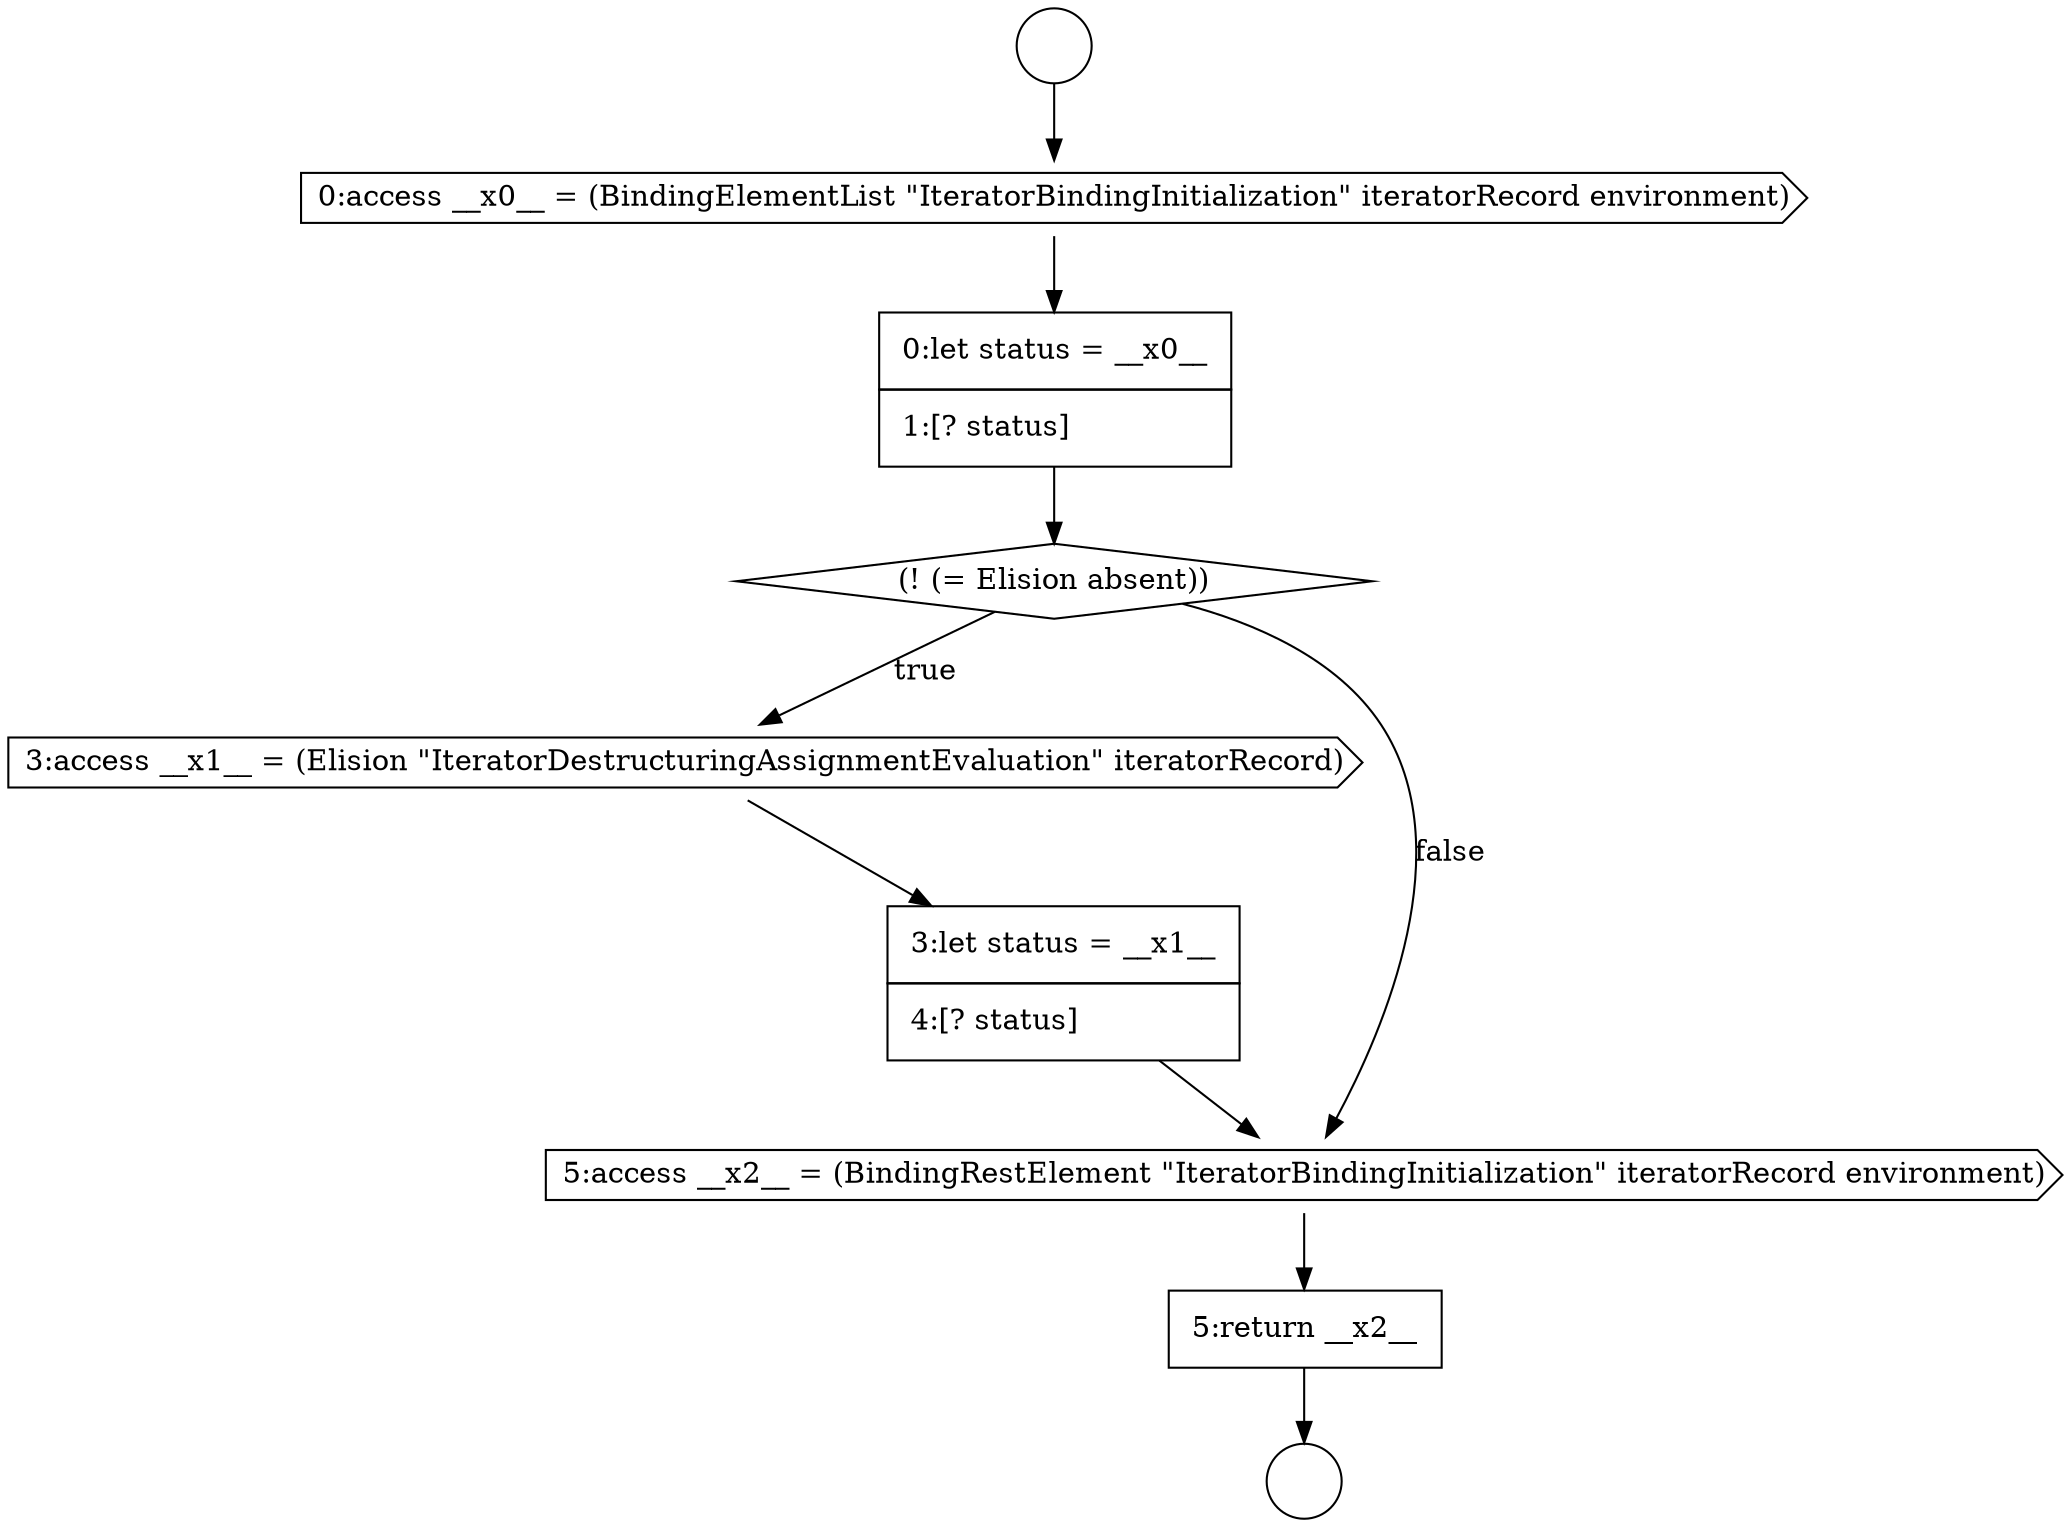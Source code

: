 digraph {
  node5967 [shape=none, margin=0, label=<<font color="black">
    <table border="0" cellborder="1" cellspacing="0" cellpadding="10">
      <tr><td align="left">0:let status = __x0__</td></tr>
      <tr><td align="left">1:[? status]</td></tr>
    </table>
  </font>> color="black" fillcolor="white" style=filled]
  node5970 [shape=none, margin=0, label=<<font color="black">
    <table border="0" cellborder="1" cellspacing="0" cellpadding="10">
      <tr><td align="left">3:let status = __x1__</td></tr>
      <tr><td align="left">4:[? status]</td></tr>
    </table>
  </font>> color="black" fillcolor="white" style=filled]
  node5968 [shape=diamond, label=<<font color="black">(! (= Elision absent))</font>> color="black" fillcolor="white" style=filled]
  node5964 [shape=circle label=" " color="black" fillcolor="white" style=filled]
  node5969 [shape=cds, label=<<font color="black">3:access __x1__ = (Elision &quot;IteratorDestructuringAssignmentEvaluation&quot; iteratorRecord)</font>> color="black" fillcolor="white" style=filled]
  node5965 [shape=circle label=" " color="black" fillcolor="white" style=filled]
  node5972 [shape=none, margin=0, label=<<font color="black">
    <table border="0" cellborder="1" cellspacing="0" cellpadding="10">
      <tr><td align="left">5:return __x2__</td></tr>
    </table>
  </font>> color="black" fillcolor="white" style=filled]
  node5966 [shape=cds, label=<<font color="black">0:access __x0__ = (BindingElementList &quot;IteratorBindingInitialization&quot; iteratorRecord environment)</font>> color="black" fillcolor="white" style=filled]
  node5971 [shape=cds, label=<<font color="black">5:access __x2__ = (BindingRestElement &quot;IteratorBindingInitialization&quot; iteratorRecord environment)</font>> color="black" fillcolor="white" style=filled]
  node5964 -> node5966 [ color="black"]
  node5968 -> node5969 [label=<<font color="black">true</font>> color="black"]
  node5968 -> node5971 [label=<<font color="black">false</font>> color="black"]
  node5971 -> node5972 [ color="black"]
  node5969 -> node5970 [ color="black"]
  node5970 -> node5971 [ color="black"]
  node5972 -> node5965 [ color="black"]
  node5967 -> node5968 [ color="black"]
  node5966 -> node5967 [ color="black"]
}
